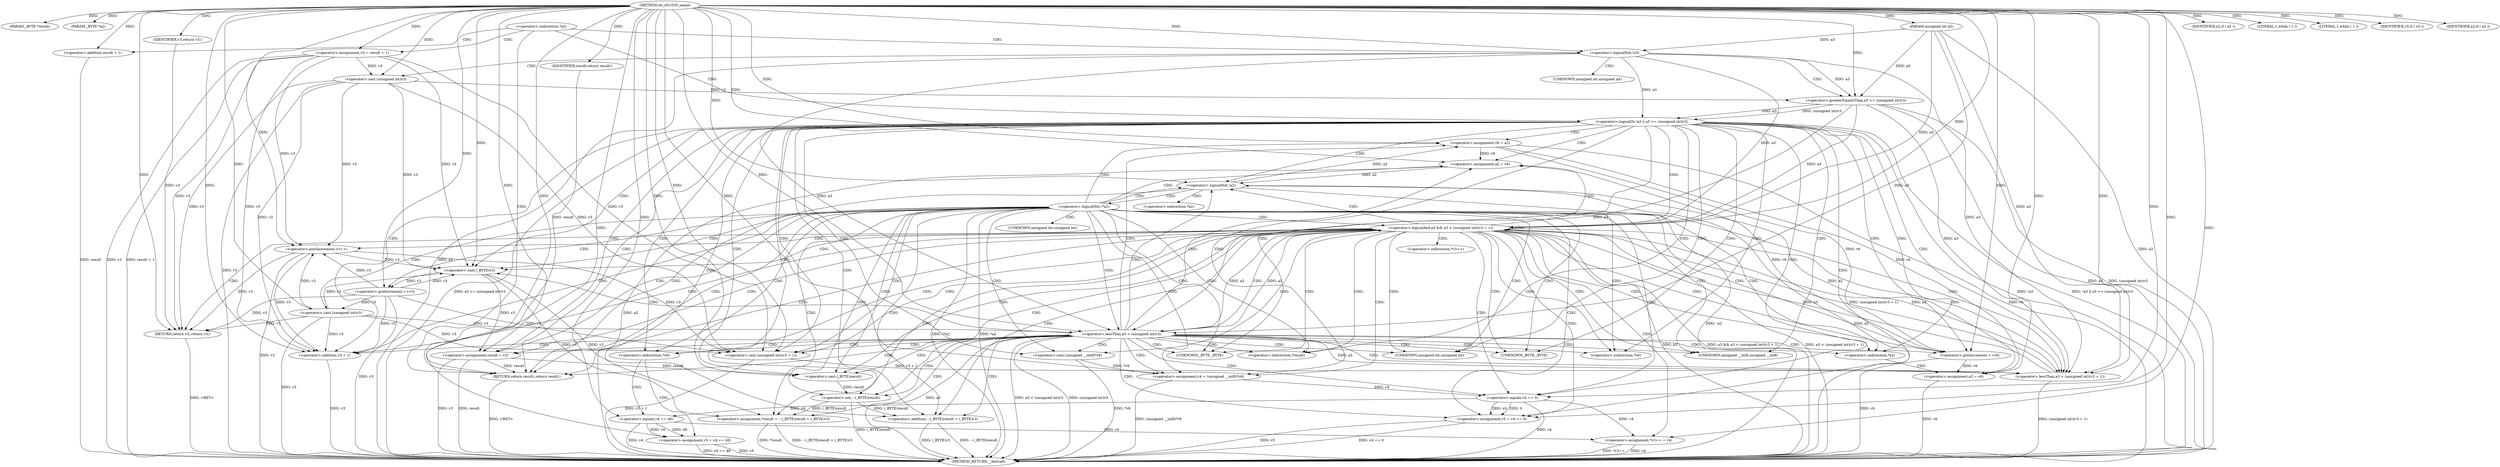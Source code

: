 digraph do_rfc1035_name {  
"1000105" [label = "(METHOD,do_rfc1035_name)" ]
"1000232" [label = "(METHOD_RETURN,__fastcall)" ]
"1000106" [label = "(PARAM,_BYTE *result)" ]
"1000107" [label = "(PARAM,_BYTE *a2)" ]
"1000108" [label = "(PARAM,unsigned int a3)" ]
"1000115" [label = "(IDENTIFIER,a2,if ( a2 ))" ]
"1000121" [label = "(<operator>.assignment,v3 = result + 1)" ]
"1000123" [label = "(<operator>.addition,result + 1)" ]
"1000127" [label = "(<operator>.logicalOr,!a3 || a3 >= (unsigned int)v3)" ]
"1000128" [label = "(<operator>.logicalNot,!a3)" ]
"1000130" [label = "(<operator>.greaterEqualsThan,a3 >= (unsigned int)v3)" ]
"1000132" [label = "(<operator>.cast,(unsigned int)v3)" ]
"1000137" [label = "(LITERAL,1,while ( 1 ))" ]
"1000139" [label = "(<operator>.assignment,v6 = a2)" ]
"1000143" [label = "(LITERAL,1,while ( 1 ))" ]
"1000145" [label = "(<operator>.assignment,v4 = (unsigned __int8)*v6)" ]
"1000147" [label = "(<operator>.cast,(unsigned __int8)*v6)" ]
"1000151" [label = "(<operator>.assignment,a2 = v6)" ]
"1000154" [label = "(<operator>.assignment,v5 = v4 == 0)" ]
"1000156" [label = "(<operator>.equals,v4 == 0)" ]
"1000162" [label = "(<operator>.assignment,v5 = v4 == 46)" ]
"1000164" [label = "(<operator>.equals,v4 == 46)" ]
"1000167" [label = "(<operator>.preIncrement,++v6)" ]
"1000170" [label = "(IDENTIFIER,v5,if ( v5 ))" ]
"1000173" [label = "(<operator>.logicalAnd,a3 && a3 < (unsigned int)(v3 + 1))" ]
"1000175" [label = "(<operator>.lessThan,a3 < (unsigned int)(v3 + 1))" ]
"1000177" [label = "(<operator>.cast,(unsigned int)(v3 + 1))" ]
"1000179" [label = "(<operator>.addition,v3 + 1)" ]
"1000182" [label = "(RETURN,return v3;,return v3;)" ]
"1000183" [label = "(IDENTIFIER,v3,return v3;)" ]
"1000184" [label = "(<operator>.assignment,*v3++ = v4)" ]
"1000186" [label = "(<operator>.postIncrement,v3++)" ]
"1000189" [label = "(<operator>.assignment,*result = ~(_BYTE)result + (_BYTE)v3)" ]
"1000192" [label = "(<operator>.addition,~(_BYTE)result + (_BYTE)v3)" ]
"1000193" [label = "(<operator>.not,~(_BYTE)result)" ]
"1000194" [label = "(<operator>.cast,(_BYTE)result)" ]
"1000197" [label = "(<operator>.cast,(_BYTE)v3)" ]
"1000203" [label = "(<operator>.assignment,a2 = v6)" ]
"1000206" [label = "(<operator>.assignment,result = v3)" ]
"1000210" [label = "(<operator>.logicalNot,!a2)" ]
"1000214" [label = "(<operator>.logicalNot,!*a2)" ]
"1000218" [label = "(<operator>.preIncrement,++v3)" ]
"1000221" [label = "(IDENTIFIER,a3,if ( a3 ))" ]
"1000224" [label = "(<operator>.lessThan,a3 < (unsigned int)v3)" ]
"1000226" [label = "(<operator>.cast,(unsigned int)v3)" ]
"1000230" [label = "(RETURN,return result;,return result;)" ]
"1000231" [label = "(IDENTIFIER,result,return result;)" ]
"1000118" [label = "(<operator>.indirection,*a2)" ]
"1000133" [label = "(UNKNOWN,unsigned int,unsigned int)" ]
"1000148" [label = "(UNKNOWN,unsigned __int8,unsigned __int8)" ]
"1000149" [label = "(<operator>.indirection,*v6)" ]
"1000160" [label = "(<operator>.indirection,*v6)" ]
"1000178" [label = "(UNKNOWN,unsigned int,unsigned int)" ]
"1000185" [label = "(<operator>.indirection,*v3++)" ]
"1000190" [label = "(<operator>.indirection,*result)" ]
"1000195" [label = "(UNKNOWN,_BYTE,_BYTE)" ]
"1000198" [label = "(UNKNOWN,_BYTE,_BYTE)" ]
"1000201" [label = "(<operator>.indirection,*a2)" ]
"1000215" [label = "(<operator>.indirection,*a2)" ]
"1000227" [label = "(UNKNOWN,unsigned int,unsigned int)" ]
  "1000230" -> "1000232"  [ label = "DDG: <RET>"] 
  "1000182" -> "1000232"  [ label = "DDG: <RET>"] 
  "1000214" -> "1000232"  [ label = "DDG: !*a2"] 
  "1000224" -> "1000232"  [ label = "DDG: (unsigned int)v3"] 
  "1000224" -> "1000232"  [ label = "DDG: a3"] 
  "1000189" -> "1000232"  [ label = "DDG: ~(_BYTE)result + (_BYTE)v3"] 
  "1000162" -> "1000232"  [ label = "DDG: v4 == 46"] 
  "1000193" -> "1000232"  [ label = "DDG: (_BYTE)result"] 
  "1000203" -> "1000232"  [ label = "DDG: v6"] 
  "1000127" -> "1000232"  [ label = "DDG: !a3"] 
  "1000127" -> "1000232"  [ label = "DDG: !a3 || a3 >= (unsigned int)v3"] 
  "1000162" -> "1000232"  [ label = "DDG: v5"] 
  "1000173" -> "1000232"  [ label = "DDG: a3"] 
  "1000123" -> "1000232"  [ label = "DDG: result"] 
  "1000121" -> "1000232"  [ label = "DDG: v3"] 
  "1000156" -> "1000232"  [ label = "DDG: v4"] 
  "1000210" -> "1000232"  [ label = "DDG: a2"] 
  "1000151" -> "1000232"  [ label = "DDG: a2"] 
  "1000132" -> "1000232"  [ label = "DDG: v3"] 
  "1000127" -> "1000232"  [ label = "DDG: a3 >= (unsigned int)v3"] 
  "1000224" -> "1000232"  [ label = "DDG: a3 < (unsigned int)v3"] 
  "1000147" -> "1000232"  [ label = "DDG: *v6"] 
  "1000179" -> "1000232"  [ label = "DDG: v3"] 
  "1000145" -> "1000232"  [ label = "DDG: (unsigned __int8)*v6"] 
  "1000154" -> "1000232"  [ label = "DDG: v5"] 
  "1000189" -> "1000232"  [ label = "DDG: *result"] 
  "1000214" -> "1000232"  [ label = "DDG: *a2"] 
  "1000184" -> "1000232"  [ label = "DDG: *v3++"] 
  "1000206" -> "1000232"  [ label = "DDG: result"] 
  "1000192" -> "1000232"  [ label = "DDG: ~(_BYTE)result"] 
  "1000130" -> "1000232"  [ label = "DDG: a3"] 
  "1000184" -> "1000232"  [ label = "DDG: v4"] 
  "1000206" -> "1000232"  [ label = "DDG: v3"] 
  "1000154" -> "1000232"  [ label = "DDG: v4 == 0"] 
  "1000186" -> "1000232"  [ label = "DDG: v3"] 
  "1000226" -> "1000232"  [ label = "DDG: v3"] 
  "1000175" -> "1000232"  [ label = "DDG: (unsigned int)(v3 + 1)"] 
  "1000177" -> "1000232"  [ label = "DDG: v3 + 1"] 
  "1000139" -> "1000232"  [ label = "DDG: v6"] 
  "1000173" -> "1000232"  [ label = "DDG: a3 && a3 < (unsigned int)(v3 + 1)"] 
  "1000128" -> "1000232"  [ label = "DDG: a3"] 
  "1000210" -> "1000232"  [ label = "DDG: !a2"] 
  "1000173" -> "1000232"  [ label = "DDG: a3 < (unsigned int)(v3 + 1)"] 
  "1000192" -> "1000232"  [ label = "DDG: (_BYTE)v3"] 
  "1000121" -> "1000232"  [ label = "DDG: result + 1"] 
  "1000167" -> "1000232"  [ label = "DDG: v6"] 
  "1000108" -> "1000232"  [ label = "DDG: a3"] 
  "1000164" -> "1000232"  [ label = "DDG: v4"] 
  "1000218" -> "1000232"  [ label = "DDG: v3"] 
  "1000130" -> "1000232"  [ label = "DDG: (unsigned int)v3"] 
  "1000105" -> "1000106"  [ label = "DDG: "] 
  "1000105" -> "1000107"  [ label = "DDG: "] 
  "1000105" -> "1000108"  [ label = "DDG: "] 
  "1000105" -> "1000115"  [ label = "DDG: "] 
  "1000105" -> "1000121"  [ label = "DDG: "] 
  "1000105" -> "1000123"  [ label = "DDG: "] 
  "1000128" -> "1000127"  [ label = "DDG: a3"] 
  "1000108" -> "1000128"  [ label = "DDG: a3"] 
  "1000105" -> "1000128"  [ label = "DDG: "] 
  "1000130" -> "1000127"  [ label = "DDG: a3"] 
  "1000130" -> "1000127"  [ label = "DDG: (unsigned int)v3"] 
  "1000128" -> "1000130"  [ label = "DDG: a3"] 
  "1000108" -> "1000130"  [ label = "DDG: a3"] 
  "1000105" -> "1000130"  [ label = "DDG: "] 
  "1000132" -> "1000130"  [ label = "DDG: v3"] 
  "1000121" -> "1000132"  [ label = "DDG: v3"] 
  "1000105" -> "1000132"  [ label = "DDG: "] 
  "1000105" -> "1000137"  [ label = "DDG: "] 
  "1000210" -> "1000139"  [ label = "DDG: a2"] 
  "1000105" -> "1000139"  [ label = "DDG: "] 
  "1000105" -> "1000143"  [ label = "DDG: "] 
  "1000147" -> "1000145"  [ label = "DDG: *v6"] 
  "1000105" -> "1000145"  [ label = "DDG: "] 
  "1000139" -> "1000151"  [ label = "DDG: v6"] 
  "1000167" -> "1000151"  [ label = "DDG: v6"] 
  "1000105" -> "1000151"  [ label = "DDG: "] 
  "1000156" -> "1000154"  [ label = "DDG: v4"] 
  "1000156" -> "1000154"  [ label = "DDG: 0"] 
  "1000105" -> "1000154"  [ label = "DDG: "] 
  "1000145" -> "1000156"  [ label = "DDG: v4"] 
  "1000105" -> "1000156"  [ label = "DDG: "] 
  "1000164" -> "1000162"  [ label = "DDG: v4"] 
  "1000164" -> "1000162"  [ label = "DDG: 46"] 
  "1000105" -> "1000162"  [ label = "DDG: "] 
  "1000156" -> "1000164"  [ label = "DDG: v4"] 
  "1000105" -> "1000164"  [ label = "DDG: "] 
  "1000105" -> "1000167"  [ label = "DDG: "] 
  "1000139" -> "1000167"  [ label = "DDG: v6"] 
  "1000105" -> "1000170"  [ label = "DDG: "] 
  "1000130" -> "1000173"  [ label = "DDG: a3"] 
  "1000224" -> "1000173"  [ label = "DDG: a3"] 
  "1000175" -> "1000173"  [ label = "DDG: a3"] 
  "1000128" -> "1000173"  [ label = "DDG: a3"] 
  "1000108" -> "1000173"  [ label = "DDG: a3"] 
  "1000105" -> "1000173"  [ label = "DDG: "] 
  "1000175" -> "1000173"  [ label = "DDG: (unsigned int)(v3 + 1)"] 
  "1000173" -> "1000175"  [ label = "DDG: a3"] 
  "1000130" -> "1000175"  [ label = "DDG: a3"] 
  "1000224" -> "1000175"  [ label = "DDG: a3"] 
  "1000128" -> "1000175"  [ label = "DDG: a3"] 
  "1000108" -> "1000175"  [ label = "DDG: a3"] 
  "1000105" -> "1000175"  [ label = "DDG: "] 
  "1000177" -> "1000175"  [ label = "DDG: v3 + 1"] 
  "1000121" -> "1000177"  [ label = "DDG: v3"] 
  "1000132" -> "1000177"  [ label = "DDG: v3"] 
  "1000218" -> "1000177"  [ label = "DDG: v3"] 
  "1000186" -> "1000177"  [ label = "DDG: v3"] 
  "1000226" -> "1000177"  [ label = "DDG: v3"] 
  "1000105" -> "1000177"  [ label = "DDG: "] 
  "1000121" -> "1000179"  [ label = "DDG: v3"] 
  "1000132" -> "1000179"  [ label = "DDG: v3"] 
  "1000218" -> "1000179"  [ label = "DDG: v3"] 
  "1000186" -> "1000179"  [ label = "DDG: v3"] 
  "1000226" -> "1000179"  [ label = "DDG: v3"] 
  "1000105" -> "1000179"  [ label = "DDG: "] 
  "1000183" -> "1000182"  [ label = "DDG: v3"] 
  "1000121" -> "1000182"  [ label = "DDG: v3"] 
  "1000132" -> "1000182"  [ label = "DDG: v3"] 
  "1000218" -> "1000182"  [ label = "DDG: v3"] 
  "1000186" -> "1000182"  [ label = "DDG: v3"] 
  "1000226" -> "1000182"  [ label = "DDG: v3"] 
  "1000105" -> "1000182"  [ label = "DDG: "] 
  "1000105" -> "1000183"  [ label = "DDG: "] 
  "1000156" -> "1000184"  [ label = "DDG: v4"] 
  "1000164" -> "1000184"  [ label = "DDG: v4"] 
  "1000105" -> "1000184"  [ label = "DDG: "] 
  "1000121" -> "1000186"  [ label = "DDG: v3"] 
  "1000132" -> "1000186"  [ label = "DDG: v3"] 
  "1000218" -> "1000186"  [ label = "DDG: v3"] 
  "1000226" -> "1000186"  [ label = "DDG: v3"] 
  "1000105" -> "1000186"  [ label = "DDG: "] 
  "1000193" -> "1000189"  [ label = "DDG: (_BYTE)result"] 
  "1000197" -> "1000189"  [ label = "DDG: v3"] 
  "1000193" -> "1000192"  [ label = "DDG: (_BYTE)result"] 
  "1000194" -> "1000193"  [ label = "DDG: result"] 
  "1000206" -> "1000194"  [ label = "DDG: result"] 
  "1000105" -> "1000194"  [ label = "DDG: "] 
  "1000197" -> "1000192"  [ label = "DDG: v3"] 
  "1000121" -> "1000197"  [ label = "DDG: v3"] 
  "1000132" -> "1000197"  [ label = "DDG: v3"] 
  "1000218" -> "1000197"  [ label = "DDG: v3"] 
  "1000186" -> "1000197"  [ label = "DDG: v3"] 
  "1000226" -> "1000197"  [ label = "DDG: v3"] 
  "1000105" -> "1000197"  [ label = "DDG: "] 
  "1000139" -> "1000203"  [ label = "DDG: v6"] 
  "1000167" -> "1000203"  [ label = "DDG: v6"] 
  "1000105" -> "1000203"  [ label = "DDG: "] 
  "1000197" -> "1000206"  [ label = "DDG: v3"] 
  "1000105" -> "1000206"  [ label = "DDG: "] 
  "1000151" -> "1000210"  [ label = "DDG: a2"] 
  "1000203" -> "1000210"  [ label = "DDG: a2"] 
  "1000105" -> "1000210"  [ label = "DDG: "] 
  "1000105" -> "1000218"  [ label = "DDG: "] 
  "1000197" -> "1000218"  [ label = "DDG: v3"] 
  "1000105" -> "1000221"  [ label = "DDG: "] 
  "1000173" -> "1000224"  [ label = "DDG: a3"] 
  "1000130" -> "1000224"  [ label = "DDG: a3"] 
  "1000128" -> "1000224"  [ label = "DDG: a3"] 
  "1000108" -> "1000224"  [ label = "DDG: a3"] 
  "1000105" -> "1000224"  [ label = "DDG: "] 
  "1000226" -> "1000224"  [ label = "DDG: v3"] 
  "1000218" -> "1000226"  [ label = "DDG: v3"] 
  "1000105" -> "1000226"  [ label = "DDG: "] 
  "1000231" -> "1000230"  [ label = "DDG: result"] 
  "1000206" -> "1000230"  [ label = "DDG: result"] 
  "1000105" -> "1000230"  [ label = "DDG: "] 
  "1000105" -> "1000231"  [ label = "DDG: "] 
  "1000118" -> "1000230"  [ label = "CDG: "] 
  "1000118" -> "1000128"  [ label = "CDG: "] 
  "1000118" -> "1000127"  [ label = "CDG: "] 
  "1000118" -> "1000123"  [ label = "CDG: "] 
  "1000118" -> "1000121"  [ label = "CDG: "] 
  "1000127" -> "1000230"  [ label = "CDG: "] 
  "1000127" -> "1000139"  [ label = "CDG: "] 
  "1000127" -> "1000167"  [ label = "CDG: "] 
  "1000127" -> "1000192"  [ label = "CDG: "] 
  "1000127" -> "1000190"  [ label = "CDG: "] 
  "1000127" -> "1000189"  [ label = "CDG: "] 
  "1000127" -> "1000206"  [ label = "CDG: "] 
  "1000127" -> "1000201"  [ label = "CDG: "] 
  "1000127" -> "1000198"  [ label = "CDG: "] 
  "1000127" -> "1000197"  [ label = "CDG: "] 
  "1000127" -> "1000195"  [ label = "CDG: "] 
  "1000127" -> "1000194"  [ label = "CDG: "] 
  "1000127" -> "1000193"  [ label = "CDG: "] 
  "1000127" -> "1000210"  [ label = "CDG: "] 
  "1000127" -> "1000160"  [ label = "CDG: "] 
  "1000127" -> "1000156"  [ label = "CDG: "] 
  "1000127" -> "1000154"  [ label = "CDG: "] 
  "1000127" -> "1000151"  [ label = "CDG: "] 
  "1000127" -> "1000149"  [ label = "CDG: "] 
  "1000127" -> "1000148"  [ label = "CDG: "] 
  "1000127" -> "1000147"  [ label = "CDG: "] 
  "1000127" -> "1000145"  [ label = "CDG: "] 
  "1000127" -> "1000173"  [ label = "CDG: "] 
  "1000127" -> "1000175"  [ label = "CDG: "] 
  "1000127" -> "1000179"  [ label = "CDG: "] 
  "1000127" -> "1000178"  [ label = "CDG: "] 
  "1000127" -> "1000177"  [ label = "CDG: "] 
  "1000128" -> "1000133"  [ label = "CDG: "] 
  "1000128" -> "1000132"  [ label = "CDG: "] 
  "1000128" -> "1000130"  [ label = "CDG: "] 
  "1000160" -> "1000164"  [ label = "CDG: "] 
  "1000160" -> "1000162"  [ label = "CDG: "] 
  "1000173" -> "1000186"  [ label = "CDG: "] 
  "1000173" -> "1000185"  [ label = "CDG: "] 
  "1000173" -> "1000184"  [ label = "CDG: "] 
  "1000173" -> "1000182"  [ label = "CDG: "] 
  "1000173" -> "1000167"  [ label = "CDG: "] 
  "1000173" -> "1000192"  [ label = "CDG: "] 
  "1000173" -> "1000190"  [ label = "CDG: "] 
  "1000173" -> "1000189"  [ label = "CDG: "] 
  "1000173" -> "1000206"  [ label = "CDG: "] 
  "1000173" -> "1000201"  [ label = "CDG: "] 
  "1000173" -> "1000198"  [ label = "CDG: "] 
  "1000173" -> "1000197"  [ label = "CDG: "] 
  "1000173" -> "1000195"  [ label = "CDG: "] 
  "1000173" -> "1000194"  [ label = "CDG: "] 
  "1000173" -> "1000193"  [ label = "CDG: "] 
  "1000173" -> "1000210"  [ label = "CDG: "] 
  "1000173" -> "1000160"  [ label = "CDG: "] 
  "1000173" -> "1000156"  [ label = "CDG: "] 
  "1000173" -> "1000154"  [ label = "CDG: "] 
  "1000173" -> "1000151"  [ label = "CDG: "] 
  "1000173" -> "1000149"  [ label = "CDG: "] 
  "1000173" -> "1000148"  [ label = "CDG: "] 
  "1000173" -> "1000147"  [ label = "CDG: "] 
  "1000173" -> "1000145"  [ label = "CDG: "] 
  "1000173" -> "1000173"  [ label = "CDG: "] 
  "1000173" -> "1000175"  [ label = "CDG: "] 
  "1000173" -> "1000179"  [ label = "CDG: "] 
  "1000173" -> "1000178"  [ label = "CDG: "] 
  "1000173" -> "1000177"  [ label = "CDG: "] 
  "1000173" -> "1000230"  [ label = "CDG: "] 
  "1000201" -> "1000203"  [ label = "CDG: "] 
  "1000210" -> "1000215"  [ label = "CDG: "] 
  "1000210" -> "1000214"  [ label = "CDG: "] 
  "1000210" -> "1000230"  [ label = "CDG: "] 
  "1000214" -> "1000218"  [ label = "CDG: "] 
  "1000214" -> "1000230"  [ label = "CDG: "] 
  "1000214" -> "1000224"  [ label = "CDG: "] 
  "1000214" -> "1000227"  [ label = "CDG: "] 
  "1000214" -> "1000226"  [ label = "CDG: "] 
  "1000214" -> "1000139"  [ label = "CDG: "] 
  "1000214" -> "1000167"  [ label = "CDG: "] 
  "1000214" -> "1000192"  [ label = "CDG: "] 
  "1000214" -> "1000190"  [ label = "CDG: "] 
  "1000214" -> "1000189"  [ label = "CDG: "] 
  "1000214" -> "1000206"  [ label = "CDG: "] 
  "1000214" -> "1000201"  [ label = "CDG: "] 
  "1000214" -> "1000198"  [ label = "CDG: "] 
  "1000214" -> "1000197"  [ label = "CDG: "] 
  "1000214" -> "1000195"  [ label = "CDG: "] 
  "1000214" -> "1000194"  [ label = "CDG: "] 
  "1000214" -> "1000193"  [ label = "CDG: "] 
  "1000214" -> "1000210"  [ label = "CDG: "] 
  "1000214" -> "1000160"  [ label = "CDG: "] 
  "1000214" -> "1000156"  [ label = "CDG: "] 
  "1000214" -> "1000154"  [ label = "CDG: "] 
  "1000214" -> "1000151"  [ label = "CDG: "] 
  "1000214" -> "1000149"  [ label = "CDG: "] 
  "1000214" -> "1000148"  [ label = "CDG: "] 
  "1000214" -> "1000147"  [ label = "CDG: "] 
  "1000214" -> "1000145"  [ label = "CDG: "] 
  "1000214" -> "1000173"  [ label = "CDG: "] 
  "1000214" -> "1000175"  [ label = "CDG: "] 
  "1000214" -> "1000179"  [ label = "CDG: "] 
  "1000214" -> "1000178"  [ label = "CDG: "] 
  "1000214" -> "1000177"  [ label = "CDG: "] 
  "1000224" -> "1000230"  [ label = "CDG: "] 
  "1000224" -> "1000139"  [ label = "CDG: "] 
  "1000224" -> "1000167"  [ label = "CDG: "] 
  "1000224" -> "1000192"  [ label = "CDG: "] 
  "1000224" -> "1000190"  [ label = "CDG: "] 
  "1000224" -> "1000189"  [ label = "CDG: "] 
  "1000224" -> "1000206"  [ label = "CDG: "] 
  "1000224" -> "1000201"  [ label = "CDG: "] 
  "1000224" -> "1000198"  [ label = "CDG: "] 
  "1000224" -> "1000197"  [ label = "CDG: "] 
  "1000224" -> "1000195"  [ label = "CDG: "] 
  "1000224" -> "1000194"  [ label = "CDG: "] 
  "1000224" -> "1000193"  [ label = "CDG: "] 
  "1000224" -> "1000210"  [ label = "CDG: "] 
  "1000224" -> "1000160"  [ label = "CDG: "] 
  "1000224" -> "1000156"  [ label = "CDG: "] 
  "1000224" -> "1000154"  [ label = "CDG: "] 
  "1000224" -> "1000151"  [ label = "CDG: "] 
  "1000224" -> "1000149"  [ label = "CDG: "] 
  "1000224" -> "1000148"  [ label = "CDG: "] 
  "1000224" -> "1000147"  [ label = "CDG: "] 
  "1000224" -> "1000145"  [ label = "CDG: "] 
  "1000224" -> "1000173"  [ label = "CDG: "] 
  "1000224" -> "1000175"  [ label = "CDG: "] 
  "1000224" -> "1000179"  [ label = "CDG: "] 
  "1000224" -> "1000178"  [ label = "CDG: "] 
  "1000224" -> "1000177"  [ label = "CDG: "] 
}
